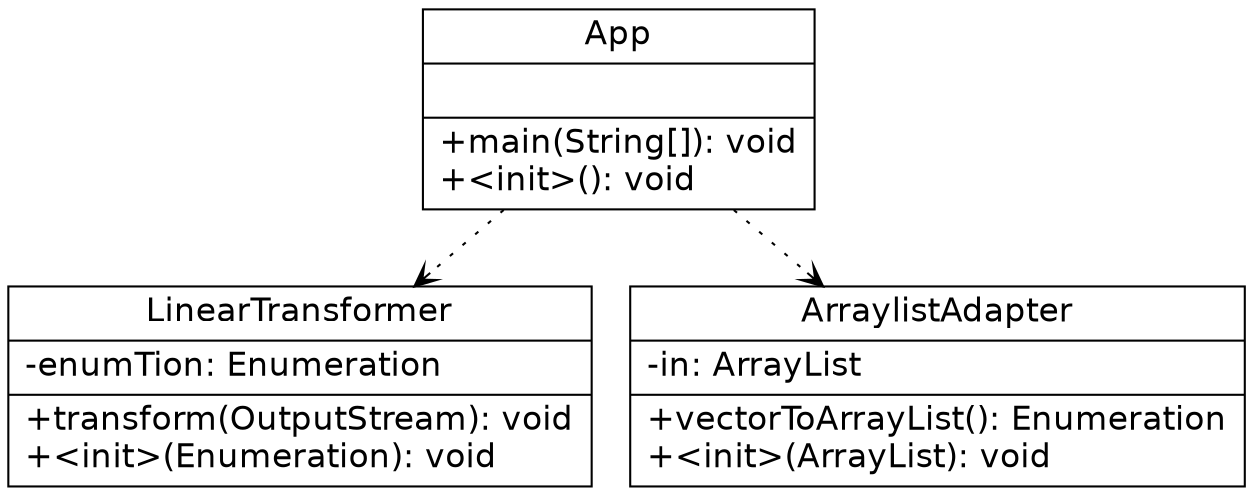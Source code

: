digraph G{
	fontname = "Bitstream Vera Sans"
	fontsize = 16

node [
	fontname = "Bitstream Vera Sans"
	fontsize = 16

        shape = "record"
]
edge [
	fontname = "Bitstream Vera Sans"
	fontsize = 16
]
App [ 
    label="{App| | +main(String[]): void\l+\<init\>(): void\l}"]
LinearTransformer [ 
    label="{LinearTransformer|-enumTion: Enumeration \l | +transform(OutputStream): void\l+\<init\>(Enumeration): void\l}"]
ArraylistAdapter [ 
    label="{ArraylistAdapter|-in: ArrayList \l | +vectorToArrayList(): Enumeration\l+\<init\>(ArrayList): void\l}"]
App -> ArraylistAdapter[arrowhead = vee, style = dotted]
App -> LinearTransformer[arrowhead = vee, style = dotted]


}